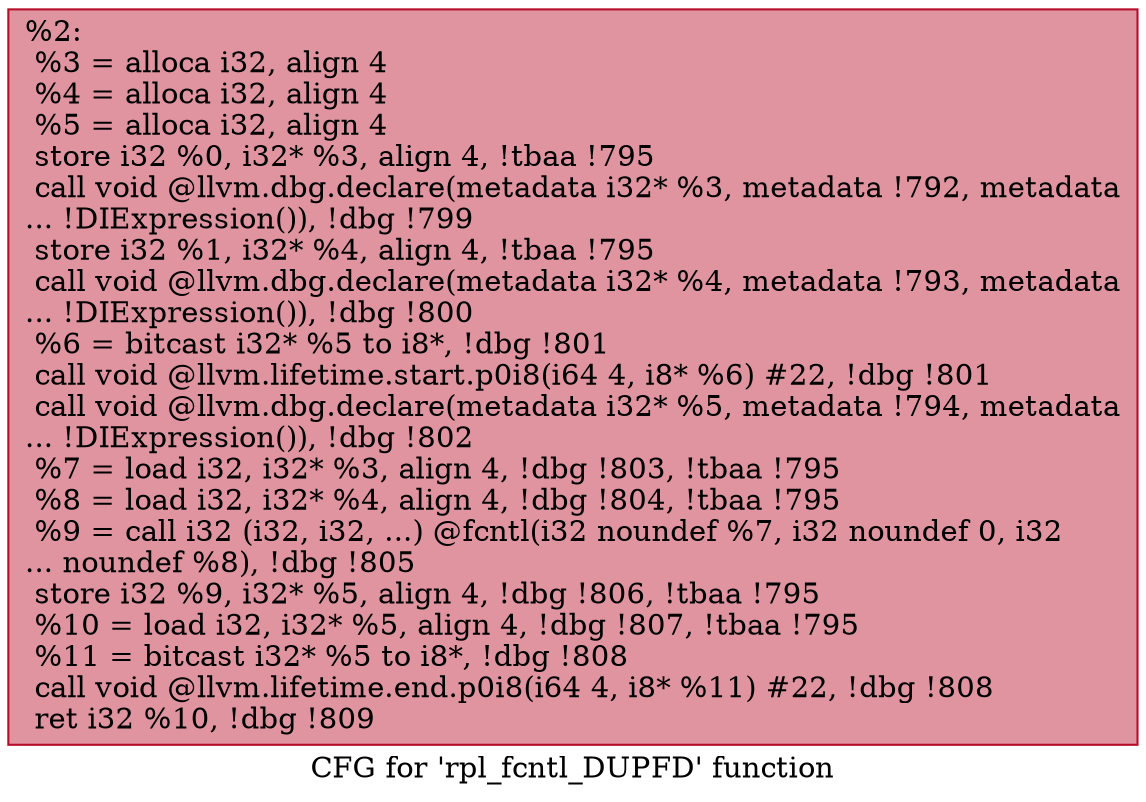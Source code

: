 digraph "CFG for 'rpl_fcntl_DUPFD' function" {
	label="CFG for 'rpl_fcntl_DUPFD' function";

	Node0xb07310 [shape=record,color="#b70d28ff", style=filled, fillcolor="#b70d2870",label="{%2:\l  %3 = alloca i32, align 4\l  %4 = alloca i32, align 4\l  %5 = alloca i32, align 4\l  store i32 %0, i32* %3, align 4, !tbaa !795\l  call void @llvm.dbg.declare(metadata i32* %3, metadata !792, metadata\l... !DIExpression()), !dbg !799\l  store i32 %1, i32* %4, align 4, !tbaa !795\l  call void @llvm.dbg.declare(metadata i32* %4, metadata !793, metadata\l... !DIExpression()), !dbg !800\l  %6 = bitcast i32* %5 to i8*, !dbg !801\l  call void @llvm.lifetime.start.p0i8(i64 4, i8* %6) #22, !dbg !801\l  call void @llvm.dbg.declare(metadata i32* %5, metadata !794, metadata\l... !DIExpression()), !dbg !802\l  %7 = load i32, i32* %3, align 4, !dbg !803, !tbaa !795\l  %8 = load i32, i32* %4, align 4, !dbg !804, !tbaa !795\l  %9 = call i32 (i32, i32, ...) @fcntl(i32 noundef %7, i32 noundef 0, i32\l... noundef %8), !dbg !805\l  store i32 %9, i32* %5, align 4, !dbg !806, !tbaa !795\l  %10 = load i32, i32* %5, align 4, !dbg !807, !tbaa !795\l  %11 = bitcast i32* %5 to i8*, !dbg !808\l  call void @llvm.lifetime.end.p0i8(i64 4, i8* %11) #22, !dbg !808\l  ret i32 %10, !dbg !809\l}"];
}
